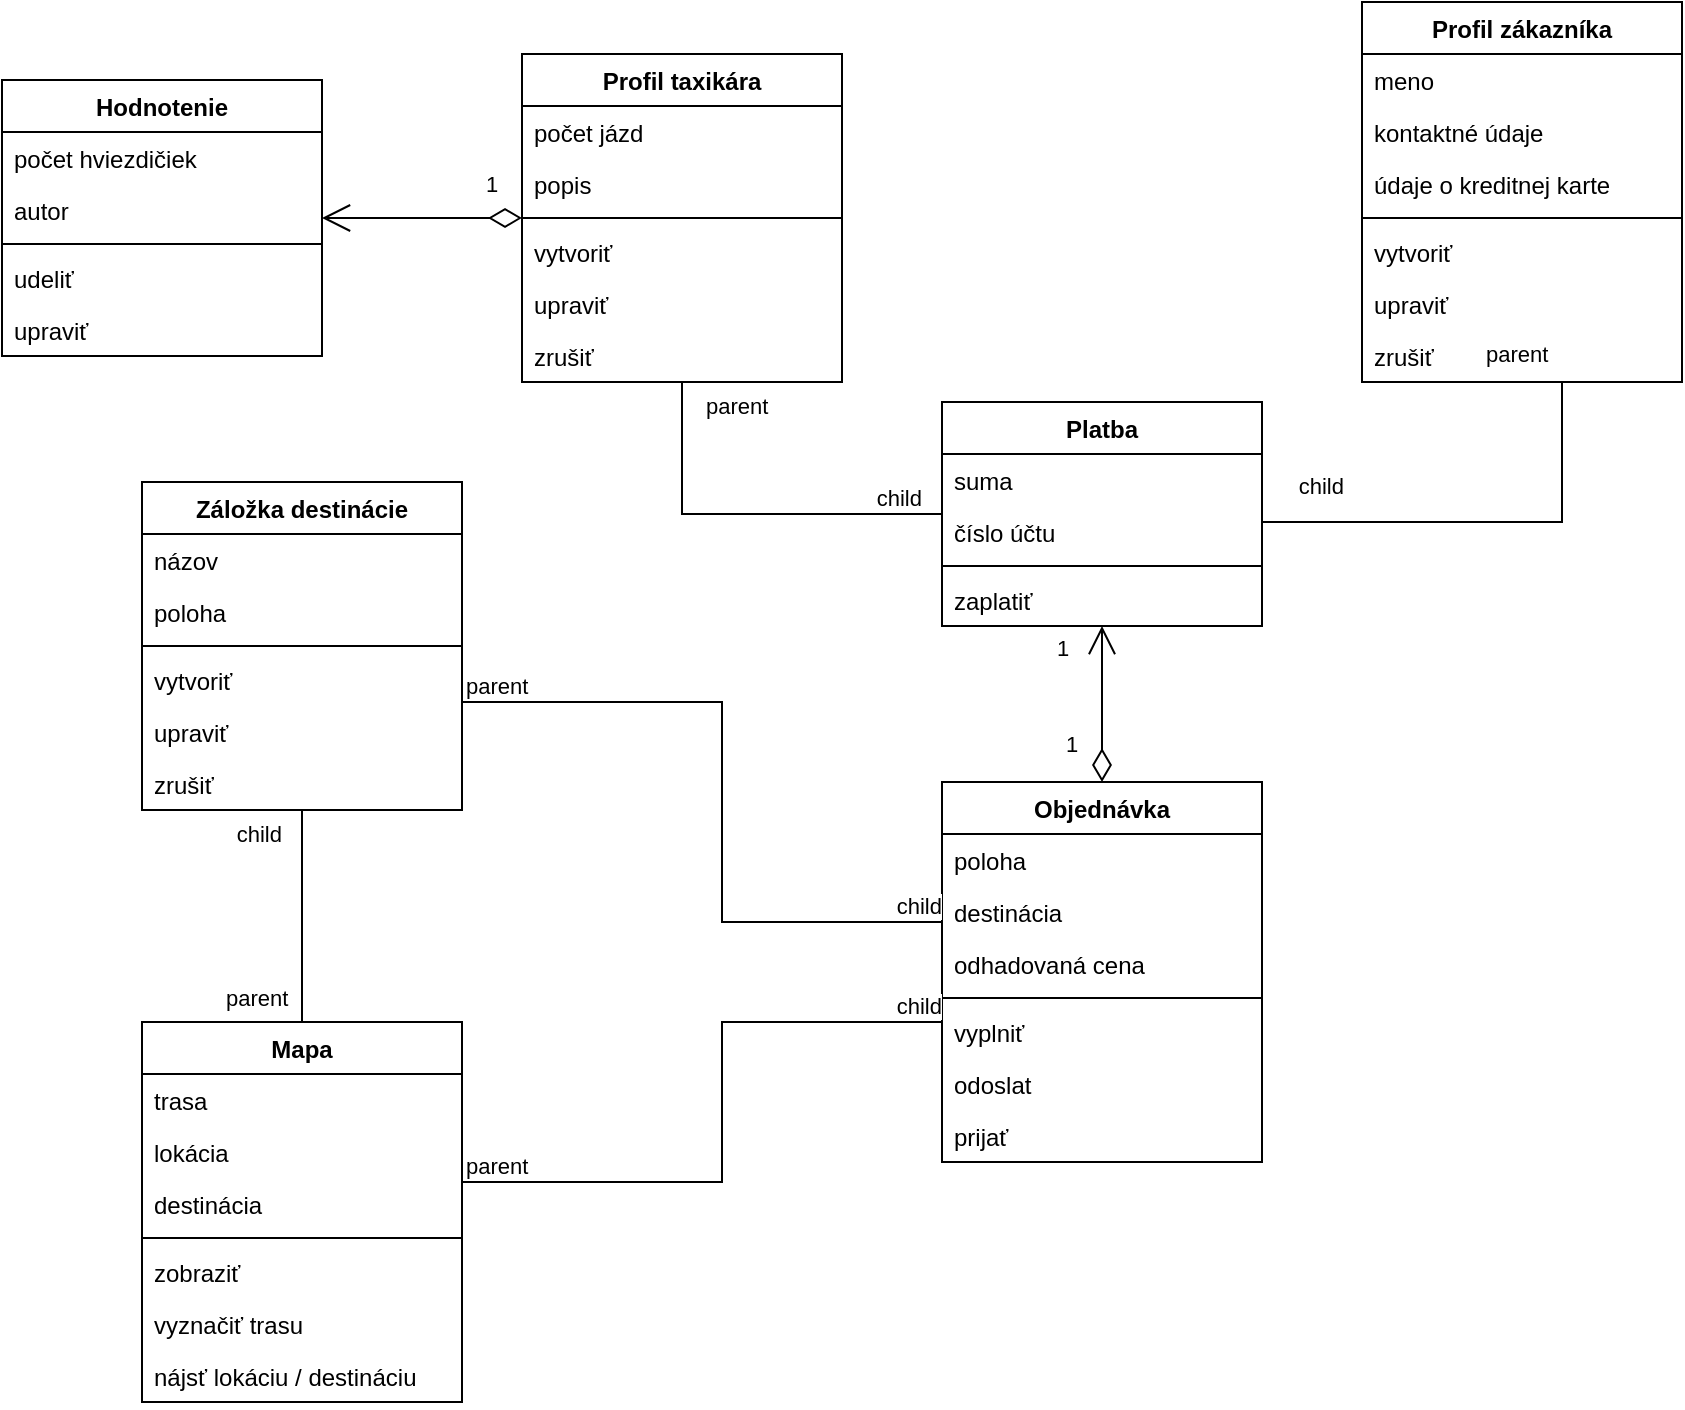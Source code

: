 <mxfile version="17.1.3" type="github">
  <diagram id="mN1ouyrNTuctR9NaxwXK" name="Page-1">
    <mxGraphModel dx="2073" dy="1894" grid="1" gridSize="10" guides="1" tooltips="1" connect="1" arrows="1" fold="1" page="1" pageScale="1" pageWidth="827" pageHeight="1169" math="0" shadow="0">
      <root>
        <mxCell id="0" />
        <mxCell id="1" parent="0" />
        <mxCell id="VDZjWGTv7sK5HXdo6hYH-1" value="Objednávka" style="swimlane;fontStyle=1;align=center;verticalAlign=top;childLayout=stackLayout;horizontal=1;startSize=26;horizontalStack=0;resizeParent=1;resizeParentMax=0;resizeLast=0;collapsible=1;marginBottom=0;" parent="1" vertex="1">
          <mxGeometry x="230" y="290" width="160" height="190" as="geometry" />
        </mxCell>
        <mxCell id="VDZjWGTv7sK5HXdo6hYH-2" value="poloha" style="text;strokeColor=none;fillColor=none;align=left;verticalAlign=top;spacingLeft=4;spacingRight=4;overflow=hidden;rotatable=0;points=[[0,0.5],[1,0.5]];portConstraint=eastwest;" parent="VDZjWGTv7sK5HXdo6hYH-1" vertex="1">
          <mxGeometry y="26" width="160" height="26" as="geometry" />
        </mxCell>
        <mxCell id="VDZjWGTv7sK5HXdo6hYH-36" value="destinácia" style="text;strokeColor=none;fillColor=none;align=left;verticalAlign=top;spacingLeft=4;spacingRight=4;overflow=hidden;rotatable=0;points=[[0,0.5],[1,0.5]];portConstraint=eastwest;" parent="VDZjWGTv7sK5HXdo6hYH-1" vertex="1">
          <mxGeometry y="52" width="160" height="26" as="geometry" />
        </mxCell>
        <mxCell id="o1BVJ0uTKJW_cMdWR_Qv-1" value="odhadovaná cena" style="text;strokeColor=none;fillColor=none;align=left;verticalAlign=top;spacingLeft=4;spacingRight=4;overflow=hidden;rotatable=0;points=[[0,0.5],[1,0.5]];portConstraint=eastwest;" parent="VDZjWGTv7sK5HXdo6hYH-1" vertex="1">
          <mxGeometry y="78" width="160" height="26" as="geometry" />
        </mxCell>
        <mxCell id="VDZjWGTv7sK5HXdo6hYH-3" value="" style="line;strokeWidth=1;fillColor=none;align=left;verticalAlign=middle;spacingTop=-1;spacingLeft=3;spacingRight=3;rotatable=0;labelPosition=right;points=[];portConstraint=eastwest;" parent="VDZjWGTv7sK5HXdo6hYH-1" vertex="1">
          <mxGeometry y="104" width="160" height="8" as="geometry" />
        </mxCell>
        <mxCell id="VDZjWGTv7sK5HXdo6hYH-4" value="vyplniť" style="text;strokeColor=none;fillColor=none;align=left;verticalAlign=top;spacingLeft=4;spacingRight=4;overflow=hidden;rotatable=0;points=[[0,0.5],[1,0.5]];portConstraint=eastwest;" parent="VDZjWGTv7sK5HXdo6hYH-1" vertex="1">
          <mxGeometry y="112" width="160" height="26" as="geometry" />
        </mxCell>
        <mxCell id="VDZjWGTv7sK5HXdo6hYH-37" value="odoslat" style="text;strokeColor=none;fillColor=none;align=left;verticalAlign=top;spacingLeft=4;spacingRight=4;overflow=hidden;rotatable=0;points=[[0,0.5],[1,0.5]];portConstraint=eastwest;" parent="VDZjWGTv7sK5HXdo6hYH-1" vertex="1">
          <mxGeometry y="138" width="160" height="26" as="geometry" />
        </mxCell>
        <mxCell id="VDZjWGTv7sK5HXdo6hYH-38" value="prijať" style="text;strokeColor=none;fillColor=none;align=left;verticalAlign=top;spacingLeft=4;spacingRight=4;overflow=hidden;rotatable=0;points=[[0,0.5],[1,0.5]];portConstraint=eastwest;" parent="VDZjWGTv7sK5HXdo6hYH-1" vertex="1">
          <mxGeometry y="164" width="160" height="26" as="geometry" />
        </mxCell>
        <mxCell id="VDZjWGTv7sK5HXdo6hYH-9" value="Hodnotenie" style="swimlane;fontStyle=1;align=center;verticalAlign=top;childLayout=stackLayout;horizontal=1;startSize=26;horizontalStack=0;resizeParent=1;resizeParentMax=0;resizeLast=0;collapsible=1;marginBottom=0;" parent="1" vertex="1">
          <mxGeometry x="-240" y="-61" width="160" height="138" as="geometry" />
        </mxCell>
        <mxCell id="VDZjWGTv7sK5HXdo6hYH-10" value="počet hviezdičiek" style="text;strokeColor=none;fillColor=none;align=left;verticalAlign=top;spacingLeft=4;spacingRight=4;overflow=hidden;rotatable=0;points=[[0,0.5],[1,0.5]];portConstraint=eastwest;" parent="VDZjWGTv7sK5HXdo6hYH-9" vertex="1">
          <mxGeometry y="26" width="160" height="26" as="geometry" />
        </mxCell>
        <mxCell id="VDZjWGTv7sK5HXdo6hYH-47" value="autor" style="text;strokeColor=none;fillColor=none;align=left;verticalAlign=top;spacingLeft=4;spacingRight=4;overflow=hidden;rotatable=0;points=[[0,0.5],[1,0.5]];portConstraint=eastwest;" parent="VDZjWGTv7sK5HXdo6hYH-9" vertex="1">
          <mxGeometry y="52" width="160" height="26" as="geometry" />
        </mxCell>
        <mxCell id="VDZjWGTv7sK5HXdo6hYH-11" value="" style="line;strokeWidth=1;fillColor=none;align=left;verticalAlign=middle;spacingTop=-1;spacingLeft=3;spacingRight=3;rotatable=0;labelPosition=right;points=[];portConstraint=eastwest;" parent="VDZjWGTv7sK5HXdo6hYH-9" vertex="1">
          <mxGeometry y="78" width="160" height="8" as="geometry" />
        </mxCell>
        <mxCell id="VDZjWGTv7sK5HXdo6hYH-12" value="udeliť" style="text;strokeColor=none;fillColor=none;align=left;verticalAlign=top;spacingLeft=4;spacingRight=4;overflow=hidden;rotatable=0;points=[[0,0.5],[1,0.5]];portConstraint=eastwest;" parent="VDZjWGTv7sK5HXdo6hYH-9" vertex="1">
          <mxGeometry y="86" width="160" height="26" as="geometry" />
        </mxCell>
        <mxCell id="VDZjWGTv7sK5HXdo6hYH-51" value="upraviť" style="text;strokeColor=none;fillColor=none;align=left;verticalAlign=top;spacingLeft=4;spacingRight=4;overflow=hidden;rotatable=0;points=[[0,0.5],[1,0.5]];portConstraint=eastwest;" parent="VDZjWGTv7sK5HXdo6hYH-9" vertex="1">
          <mxGeometry y="112" width="160" height="26" as="geometry" />
        </mxCell>
        <mxCell id="VDZjWGTv7sK5HXdo6hYH-13" value="Profil taxikára" style="swimlane;fontStyle=1;align=center;verticalAlign=top;childLayout=stackLayout;horizontal=1;startSize=26;horizontalStack=0;resizeParent=1;resizeParentMax=0;resizeLast=0;collapsible=1;marginBottom=0;" parent="1" vertex="1">
          <mxGeometry x="20" y="-74" width="160" height="164" as="geometry" />
        </mxCell>
        <mxCell id="VDZjWGTv7sK5HXdo6hYH-14" value="počet jázd" style="text;strokeColor=none;fillColor=none;align=left;verticalAlign=top;spacingLeft=4;spacingRight=4;overflow=hidden;rotatable=0;points=[[0,0.5],[1,0.5]];portConstraint=eastwest;" parent="VDZjWGTv7sK5HXdo6hYH-13" vertex="1">
          <mxGeometry y="26" width="160" height="26" as="geometry" />
        </mxCell>
        <mxCell id="VDZjWGTv7sK5HXdo6hYH-43" value="popis" style="text;strokeColor=none;fillColor=none;align=left;verticalAlign=top;spacingLeft=4;spacingRight=4;overflow=hidden;rotatable=0;points=[[0,0.5],[1,0.5]];portConstraint=eastwest;" parent="VDZjWGTv7sK5HXdo6hYH-13" vertex="1">
          <mxGeometry y="52" width="160" height="26" as="geometry" />
        </mxCell>
        <mxCell id="VDZjWGTv7sK5HXdo6hYH-15" value="" style="line;strokeWidth=1;fillColor=none;align=left;verticalAlign=middle;spacingTop=-1;spacingLeft=3;spacingRight=3;rotatable=0;labelPosition=right;points=[];portConstraint=eastwest;" parent="VDZjWGTv7sK5HXdo6hYH-13" vertex="1">
          <mxGeometry y="78" width="160" height="8" as="geometry" />
        </mxCell>
        <mxCell id="VDZjWGTv7sK5HXdo6hYH-16" value="vytvoriť" style="text;strokeColor=none;fillColor=none;align=left;verticalAlign=top;spacingLeft=4;spacingRight=4;overflow=hidden;rotatable=0;points=[[0,0.5],[1,0.5]];portConstraint=eastwest;" parent="VDZjWGTv7sK5HXdo6hYH-13" vertex="1">
          <mxGeometry y="86" width="160" height="26" as="geometry" />
        </mxCell>
        <mxCell id="VDZjWGTv7sK5HXdo6hYH-49" value="upraviť" style="text;strokeColor=none;fillColor=none;align=left;verticalAlign=top;spacingLeft=4;spacingRight=4;overflow=hidden;rotatable=0;points=[[0,0.5],[1,0.5]];portConstraint=eastwest;" parent="VDZjWGTv7sK5HXdo6hYH-13" vertex="1">
          <mxGeometry y="112" width="160" height="26" as="geometry" />
        </mxCell>
        <mxCell id="VDZjWGTv7sK5HXdo6hYH-50" value="zrušiť" style="text;strokeColor=none;fillColor=none;align=left;verticalAlign=top;spacingLeft=4;spacingRight=4;overflow=hidden;rotatable=0;points=[[0,0.5],[1,0.5]];portConstraint=eastwest;" parent="VDZjWGTv7sK5HXdo6hYH-13" vertex="1">
          <mxGeometry y="138" width="160" height="26" as="geometry" />
        </mxCell>
        <mxCell id="VDZjWGTv7sK5HXdo6hYH-52" value="Platba" style="swimlane;fontStyle=1;align=center;verticalAlign=top;childLayout=stackLayout;horizontal=1;startSize=26;horizontalStack=0;resizeParent=1;resizeParentMax=0;resizeLast=0;collapsible=1;marginBottom=0;" parent="1" vertex="1">
          <mxGeometry x="230" y="100" width="160" height="112" as="geometry" />
        </mxCell>
        <mxCell id="VDZjWGTv7sK5HXdo6hYH-58" value="suma" style="text;strokeColor=none;fillColor=none;align=left;verticalAlign=top;spacingLeft=4;spacingRight=4;overflow=hidden;rotatable=0;points=[[0,0.5],[1,0.5]];portConstraint=eastwest;" parent="VDZjWGTv7sK5HXdo6hYH-52" vertex="1">
          <mxGeometry y="26" width="160" height="26" as="geometry" />
        </mxCell>
        <mxCell id="VDZjWGTv7sK5HXdo6hYH-53" value="číslo účtu" style="text;strokeColor=none;fillColor=none;align=left;verticalAlign=top;spacingLeft=4;spacingRight=4;overflow=hidden;rotatable=0;points=[[0,0.5],[1,0.5]];portConstraint=eastwest;" parent="VDZjWGTv7sK5HXdo6hYH-52" vertex="1">
          <mxGeometry y="52" width="160" height="26" as="geometry" />
        </mxCell>
        <mxCell id="VDZjWGTv7sK5HXdo6hYH-54" value="" style="line;strokeWidth=1;fillColor=none;align=left;verticalAlign=middle;spacingTop=-1;spacingLeft=3;spacingRight=3;rotatable=0;labelPosition=right;points=[];portConstraint=eastwest;" parent="VDZjWGTv7sK5HXdo6hYH-52" vertex="1">
          <mxGeometry y="78" width="160" height="8" as="geometry" />
        </mxCell>
        <mxCell id="VDZjWGTv7sK5HXdo6hYH-55" value="zaplatiť" style="text;strokeColor=none;fillColor=none;align=left;verticalAlign=top;spacingLeft=4;spacingRight=4;overflow=hidden;rotatable=0;points=[[0,0.5],[1,0.5]];portConstraint=eastwest;" parent="VDZjWGTv7sK5HXdo6hYH-52" vertex="1">
          <mxGeometry y="86" width="160" height="26" as="geometry" />
        </mxCell>
        <mxCell id="jdFO0gg6krLH-1RtM8wd-1" value="Profil zákazníka" style="swimlane;fontStyle=1;align=center;verticalAlign=top;childLayout=stackLayout;horizontal=1;startSize=26;horizontalStack=0;resizeParent=1;resizeParentMax=0;resizeLast=0;collapsible=1;marginBottom=0;" parent="1" vertex="1">
          <mxGeometry x="440" y="-100" width="160" height="190" as="geometry" />
        </mxCell>
        <mxCell id="jdFO0gg6krLH-1RtM8wd-2" value="meno" style="text;strokeColor=none;fillColor=none;align=left;verticalAlign=top;spacingLeft=4;spacingRight=4;overflow=hidden;rotatable=0;points=[[0,0.5],[1,0.5]];portConstraint=eastwest;" parent="jdFO0gg6krLH-1RtM8wd-1" vertex="1">
          <mxGeometry y="26" width="160" height="26" as="geometry" />
        </mxCell>
        <mxCell id="C7E4gYj_CncNiSk5vlhF-28" value="kontaktné údaje" style="text;strokeColor=none;fillColor=none;align=left;verticalAlign=top;spacingLeft=4;spacingRight=4;overflow=hidden;rotatable=0;points=[[0,0.5],[1,0.5]];portConstraint=eastwest;" vertex="1" parent="jdFO0gg6krLH-1RtM8wd-1">
          <mxGeometry y="52" width="160" height="26" as="geometry" />
        </mxCell>
        <mxCell id="C7E4gYj_CncNiSk5vlhF-29" value="údaje o kreditnej karte" style="text;strokeColor=none;fillColor=none;align=left;verticalAlign=top;spacingLeft=4;spacingRight=4;overflow=hidden;rotatable=0;points=[[0,0.5],[1,0.5]];portConstraint=eastwest;" vertex="1" parent="jdFO0gg6krLH-1RtM8wd-1">
          <mxGeometry y="78" width="160" height="26" as="geometry" />
        </mxCell>
        <mxCell id="jdFO0gg6krLH-1RtM8wd-3" value="" style="line;strokeWidth=1;fillColor=none;align=left;verticalAlign=middle;spacingTop=-1;spacingLeft=3;spacingRight=3;rotatable=0;labelPosition=right;points=[];portConstraint=eastwest;" parent="jdFO0gg6krLH-1RtM8wd-1" vertex="1">
          <mxGeometry y="104" width="160" height="8" as="geometry" />
        </mxCell>
        <mxCell id="jdFO0gg6krLH-1RtM8wd-4" value="vytvoriť" style="text;strokeColor=none;fillColor=none;align=left;verticalAlign=top;spacingLeft=4;spacingRight=4;overflow=hidden;rotatable=0;points=[[0,0.5],[1,0.5]];portConstraint=eastwest;" parent="jdFO0gg6krLH-1RtM8wd-1" vertex="1">
          <mxGeometry y="112" width="160" height="26" as="geometry" />
        </mxCell>
        <mxCell id="C7E4gYj_CncNiSk5vlhF-30" value="upraviť" style="text;strokeColor=none;fillColor=none;align=left;verticalAlign=top;spacingLeft=4;spacingRight=4;overflow=hidden;rotatable=0;points=[[0,0.5],[1,0.5]];portConstraint=eastwest;" vertex="1" parent="jdFO0gg6krLH-1RtM8wd-1">
          <mxGeometry y="138" width="160" height="26" as="geometry" />
        </mxCell>
        <mxCell id="C7E4gYj_CncNiSk5vlhF-31" value="zrušiť" style="text;strokeColor=none;fillColor=none;align=left;verticalAlign=top;spacingLeft=4;spacingRight=4;overflow=hidden;rotatable=0;points=[[0,0.5],[1,0.5]];portConstraint=eastwest;" vertex="1" parent="jdFO0gg6krLH-1RtM8wd-1">
          <mxGeometry y="164" width="160" height="26" as="geometry" />
        </mxCell>
        <mxCell id="C7E4gYj_CncNiSk5vlhF-1" value="Mapa" style="swimlane;fontStyle=1;align=center;verticalAlign=top;childLayout=stackLayout;horizontal=1;startSize=26;horizontalStack=0;resizeParent=1;resizeParentMax=0;resizeLast=0;collapsible=1;marginBottom=0;" vertex="1" parent="1">
          <mxGeometry x="-170" y="410" width="160" height="190" as="geometry" />
        </mxCell>
        <mxCell id="C7E4gYj_CncNiSk5vlhF-2" value="trasa" style="text;strokeColor=none;fillColor=none;align=left;verticalAlign=top;spacingLeft=4;spacingRight=4;overflow=hidden;rotatable=0;points=[[0,0.5],[1,0.5]];portConstraint=eastwest;" vertex="1" parent="C7E4gYj_CncNiSk5vlhF-1">
          <mxGeometry y="26" width="160" height="26" as="geometry" />
        </mxCell>
        <mxCell id="C7E4gYj_CncNiSk5vlhF-35" value="lokácia" style="text;strokeColor=none;fillColor=none;align=left;verticalAlign=top;spacingLeft=4;spacingRight=4;overflow=hidden;rotatable=0;points=[[0,0.5],[1,0.5]];portConstraint=eastwest;" vertex="1" parent="C7E4gYj_CncNiSk5vlhF-1">
          <mxGeometry y="52" width="160" height="26" as="geometry" />
        </mxCell>
        <mxCell id="C7E4gYj_CncNiSk5vlhF-36" value="destinácia" style="text;strokeColor=none;fillColor=none;align=left;verticalAlign=top;spacingLeft=4;spacingRight=4;overflow=hidden;rotatable=0;points=[[0,0.5],[1,0.5]];portConstraint=eastwest;" vertex="1" parent="C7E4gYj_CncNiSk5vlhF-1">
          <mxGeometry y="78" width="160" height="26" as="geometry" />
        </mxCell>
        <mxCell id="C7E4gYj_CncNiSk5vlhF-3" value="" style="line;strokeWidth=1;fillColor=none;align=left;verticalAlign=middle;spacingTop=-1;spacingLeft=3;spacingRight=3;rotatable=0;labelPosition=right;points=[];portConstraint=eastwest;" vertex="1" parent="C7E4gYj_CncNiSk5vlhF-1">
          <mxGeometry y="104" width="160" height="8" as="geometry" />
        </mxCell>
        <mxCell id="C7E4gYj_CncNiSk5vlhF-4" value="zobraziť" style="text;strokeColor=none;fillColor=none;align=left;verticalAlign=top;spacingLeft=4;spacingRight=4;overflow=hidden;rotatable=0;points=[[0,0.5],[1,0.5]];portConstraint=eastwest;" vertex="1" parent="C7E4gYj_CncNiSk5vlhF-1">
          <mxGeometry y="112" width="160" height="26" as="geometry" />
        </mxCell>
        <mxCell id="C7E4gYj_CncNiSk5vlhF-37" value="vyznačiť trasu" style="text;strokeColor=none;fillColor=none;align=left;verticalAlign=top;spacingLeft=4;spacingRight=4;overflow=hidden;rotatable=0;points=[[0,0.5],[1,0.5]];portConstraint=eastwest;" vertex="1" parent="C7E4gYj_CncNiSk5vlhF-1">
          <mxGeometry y="138" width="160" height="26" as="geometry" />
        </mxCell>
        <mxCell id="C7E4gYj_CncNiSk5vlhF-38" value="nájsť lokáciu / destináciu" style="text;strokeColor=none;fillColor=none;align=left;verticalAlign=top;spacingLeft=4;spacingRight=4;overflow=hidden;rotatable=0;points=[[0,0.5],[1,0.5]];portConstraint=eastwest;" vertex="1" parent="C7E4gYj_CncNiSk5vlhF-1">
          <mxGeometry y="164" width="160" height="26" as="geometry" />
        </mxCell>
        <mxCell id="C7E4gYj_CncNiSk5vlhF-5" value="Záložka destinácie" style="swimlane;fontStyle=1;align=center;verticalAlign=top;childLayout=stackLayout;horizontal=1;startSize=26;horizontalStack=0;resizeParent=1;resizeParentMax=0;resizeLast=0;collapsible=1;marginBottom=0;" vertex="1" parent="1">
          <mxGeometry x="-170" y="140" width="160" height="164" as="geometry" />
        </mxCell>
        <mxCell id="C7E4gYj_CncNiSk5vlhF-6" value="názov" style="text;strokeColor=none;fillColor=none;align=left;verticalAlign=top;spacingLeft=4;spacingRight=4;overflow=hidden;rotatable=0;points=[[0,0.5],[1,0.5]];portConstraint=eastwest;" vertex="1" parent="C7E4gYj_CncNiSk5vlhF-5">
          <mxGeometry y="26" width="160" height="26" as="geometry" />
        </mxCell>
        <mxCell id="C7E4gYj_CncNiSk5vlhF-32" value="poloha" style="text;strokeColor=none;fillColor=none;align=left;verticalAlign=top;spacingLeft=4;spacingRight=4;overflow=hidden;rotatable=0;points=[[0,0.5],[1,0.5]];portConstraint=eastwest;" vertex="1" parent="C7E4gYj_CncNiSk5vlhF-5">
          <mxGeometry y="52" width="160" height="26" as="geometry" />
        </mxCell>
        <mxCell id="C7E4gYj_CncNiSk5vlhF-7" value="" style="line;strokeWidth=1;fillColor=none;align=left;verticalAlign=middle;spacingTop=-1;spacingLeft=3;spacingRight=3;rotatable=0;labelPosition=right;points=[];portConstraint=eastwest;" vertex="1" parent="C7E4gYj_CncNiSk5vlhF-5">
          <mxGeometry y="78" width="160" height="8" as="geometry" />
        </mxCell>
        <mxCell id="C7E4gYj_CncNiSk5vlhF-8" value="vytvoriť" style="text;strokeColor=none;fillColor=none;align=left;verticalAlign=top;spacingLeft=4;spacingRight=4;overflow=hidden;rotatable=0;points=[[0,0.5],[1,0.5]];portConstraint=eastwest;" vertex="1" parent="C7E4gYj_CncNiSk5vlhF-5">
          <mxGeometry y="86" width="160" height="26" as="geometry" />
        </mxCell>
        <mxCell id="C7E4gYj_CncNiSk5vlhF-33" value="upraviť" style="text;strokeColor=none;fillColor=none;align=left;verticalAlign=top;spacingLeft=4;spacingRight=4;overflow=hidden;rotatable=0;points=[[0,0.5],[1,0.5]];portConstraint=eastwest;" vertex="1" parent="C7E4gYj_CncNiSk5vlhF-5">
          <mxGeometry y="112" width="160" height="26" as="geometry" />
        </mxCell>
        <mxCell id="C7E4gYj_CncNiSk5vlhF-34" value="zrušiť" style="text;strokeColor=none;fillColor=none;align=left;verticalAlign=top;spacingLeft=4;spacingRight=4;overflow=hidden;rotatable=0;points=[[0,0.5],[1,0.5]];portConstraint=eastwest;" vertex="1" parent="C7E4gYj_CncNiSk5vlhF-5">
          <mxGeometry y="138" width="160" height="26" as="geometry" />
        </mxCell>
        <mxCell id="C7E4gYj_CncNiSk5vlhF-9" value="1" style="endArrow=open;html=1;endSize=12;startArrow=diamondThin;startSize=14;startFill=0;edgeStyle=orthogonalEdgeStyle;align=left;verticalAlign=bottom;rounded=0;" edge="1" parent="1" source="VDZjWGTv7sK5HXdo6hYH-13" target="VDZjWGTv7sK5HXdo6hYH-9">
          <mxGeometry x="-0.6" y="-8" relative="1" as="geometry">
            <mxPoint x="100" y="290" as="sourcePoint" />
            <mxPoint x="260" y="290" as="targetPoint" />
            <Array as="points" />
            <mxPoint as="offset" />
          </mxGeometry>
        </mxCell>
        <mxCell id="C7E4gYj_CncNiSk5vlhF-10" value="" style="endArrow=none;html=1;edgeStyle=orthogonalEdgeStyle;rounded=0;" edge="1" parent="1" source="C7E4gYj_CncNiSk5vlhF-5" target="VDZjWGTv7sK5HXdo6hYH-1">
          <mxGeometry relative="1" as="geometry">
            <mxPoint x="330" y="300" as="sourcePoint" />
            <mxPoint x="490" y="300" as="targetPoint" />
            <Array as="points">
              <mxPoint x="120" y="250" />
              <mxPoint x="120" y="360" />
            </Array>
          </mxGeometry>
        </mxCell>
        <mxCell id="C7E4gYj_CncNiSk5vlhF-11" value="parent" style="edgeLabel;resizable=0;html=1;align=left;verticalAlign=bottom;" connectable="0" vertex="1" parent="C7E4gYj_CncNiSk5vlhF-10">
          <mxGeometry x="-1" relative="1" as="geometry" />
        </mxCell>
        <mxCell id="C7E4gYj_CncNiSk5vlhF-12" value="child" style="edgeLabel;resizable=0;html=1;align=right;verticalAlign=bottom;" connectable="0" vertex="1" parent="C7E4gYj_CncNiSk5vlhF-10">
          <mxGeometry x="1" relative="1" as="geometry" />
        </mxCell>
        <mxCell id="C7E4gYj_CncNiSk5vlhF-13" value="" style="endArrow=none;html=1;edgeStyle=orthogonalEdgeStyle;rounded=0;" edge="1" parent="1" source="C7E4gYj_CncNiSk5vlhF-1" target="C7E4gYj_CncNiSk5vlhF-5">
          <mxGeometry relative="1" as="geometry">
            <mxPoint x="330" y="300" as="sourcePoint" />
            <mxPoint x="490" y="300" as="targetPoint" />
          </mxGeometry>
        </mxCell>
        <mxCell id="C7E4gYj_CncNiSk5vlhF-14" value="parent" style="edgeLabel;resizable=0;html=1;align=left;verticalAlign=bottom;" connectable="0" vertex="1" parent="C7E4gYj_CncNiSk5vlhF-13">
          <mxGeometry x="-1" relative="1" as="geometry">
            <mxPoint x="-40" y="-4" as="offset" />
          </mxGeometry>
        </mxCell>
        <mxCell id="C7E4gYj_CncNiSk5vlhF-15" value="child" style="edgeLabel;resizable=0;html=1;align=right;verticalAlign=bottom;" connectable="0" vertex="1" parent="C7E4gYj_CncNiSk5vlhF-13">
          <mxGeometry x="1" relative="1" as="geometry">
            <mxPoint x="-10" y="20" as="offset" />
          </mxGeometry>
        </mxCell>
        <mxCell id="C7E4gYj_CncNiSk5vlhF-16" value="" style="endArrow=none;html=1;edgeStyle=orthogonalEdgeStyle;rounded=0;" edge="1" parent="1" source="C7E4gYj_CncNiSk5vlhF-1" target="VDZjWGTv7sK5HXdo6hYH-1">
          <mxGeometry relative="1" as="geometry">
            <mxPoint x="330" y="300" as="sourcePoint" />
            <mxPoint x="490" y="300" as="targetPoint" />
            <Array as="points">
              <mxPoint x="120" y="490" />
              <mxPoint x="120" y="410" />
            </Array>
          </mxGeometry>
        </mxCell>
        <mxCell id="C7E4gYj_CncNiSk5vlhF-17" value="parent" style="edgeLabel;resizable=0;html=1;align=left;verticalAlign=bottom;" connectable="0" vertex="1" parent="C7E4gYj_CncNiSk5vlhF-16">
          <mxGeometry x="-1" relative="1" as="geometry" />
        </mxCell>
        <mxCell id="C7E4gYj_CncNiSk5vlhF-18" value="child" style="edgeLabel;resizable=0;html=1;align=right;verticalAlign=bottom;" connectable="0" vertex="1" parent="C7E4gYj_CncNiSk5vlhF-16">
          <mxGeometry x="1" relative="1" as="geometry" />
        </mxCell>
        <mxCell id="C7E4gYj_CncNiSk5vlhF-19" value="" style="endArrow=none;html=1;edgeStyle=orthogonalEdgeStyle;rounded=0;" edge="1" parent="1" source="VDZjWGTv7sK5HXdo6hYH-13" target="VDZjWGTv7sK5HXdo6hYH-52">
          <mxGeometry relative="1" as="geometry">
            <mxPoint x="100" y="290" as="sourcePoint" />
            <mxPoint x="260" y="290" as="targetPoint" />
            <Array as="points">
              <mxPoint x="100" y="156" />
            </Array>
          </mxGeometry>
        </mxCell>
        <mxCell id="C7E4gYj_CncNiSk5vlhF-20" value="parent" style="edgeLabel;resizable=0;html=1;align=left;verticalAlign=bottom;" connectable="0" vertex="1" parent="C7E4gYj_CncNiSk5vlhF-19">
          <mxGeometry x="-1" relative="1" as="geometry">
            <mxPoint x="10" y="20" as="offset" />
          </mxGeometry>
        </mxCell>
        <mxCell id="C7E4gYj_CncNiSk5vlhF-21" value="child" style="edgeLabel;resizable=0;html=1;align=right;verticalAlign=bottom;" connectable="0" vertex="1" parent="C7E4gYj_CncNiSk5vlhF-19">
          <mxGeometry x="1" relative="1" as="geometry">
            <mxPoint x="-10" as="offset" />
          </mxGeometry>
        </mxCell>
        <mxCell id="C7E4gYj_CncNiSk5vlhF-22" value="" style="endArrow=none;html=1;edgeStyle=orthogonalEdgeStyle;rounded=0;" edge="1" parent="1" source="jdFO0gg6krLH-1RtM8wd-1" target="VDZjWGTv7sK5HXdo6hYH-52">
          <mxGeometry relative="1" as="geometry">
            <mxPoint x="100" y="290" as="sourcePoint" />
            <mxPoint x="440" y="140" as="targetPoint" />
            <Array as="points">
              <mxPoint x="540" y="160" />
            </Array>
          </mxGeometry>
        </mxCell>
        <mxCell id="C7E4gYj_CncNiSk5vlhF-23" value="parent" style="edgeLabel;resizable=0;html=1;align=left;verticalAlign=bottom;" connectable="0" vertex="1" parent="C7E4gYj_CncNiSk5vlhF-22">
          <mxGeometry x="-1" relative="1" as="geometry">
            <mxPoint x="-40" y="-6" as="offset" />
          </mxGeometry>
        </mxCell>
        <mxCell id="C7E4gYj_CncNiSk5vlhF-24" value="child" style="edgeLabel;resizable=0;html=1;align=right;verticalAlign=bottom;" connectable="0" vertex="1" parent="C7E4gYj_CncNiSk5vlhF-22">
          <mxGeometry x="1" relative="1" as="geometry">
            <mxPoint x="41" y="-10" as="offset" />
          </mxGeometry>
        </mxCell>
        <mxCell id="C7E4gYj_CncNiSk5vlhF-39" value="1" style="endArrow=open;html=1;endSize=12;startArrow=diamondThin;startSize=14;startFill=0;edgeStyle=orthogonalEdgeStyle;align=left;verticalAlign=bottom;rounded=0;" edge="1" parent="1" source="VDZjWGTv7sK5HXdo6hYH-1" target="VDZjWGTv7sK5HXdo6hYH-52">
          <mxGeometry x="-0.744" y="20" relative="1" as="geometry">
            <mxPoint x="340" y="290" as="sourcePoint" />
            <mxPoint x="500" y="290" as="targetPoint" />
            <mxPoint as="offset" />
          </mxGeometry>
        </mxCell>
        <mxCell id="C7E4gYj_CncNiSk5vlhF-40" value="1" style="edgeLabel;html=1;align=center;verticalAlign=middle;resizable=0;points=[];" vertex="1" connectable="0" parent="C7E4gYj_CncNiSk5vlhF-39">
          <mxGeometry x="0.751" y="-2" relative="1" as="geometry">
            <mxPoint x="-22" y="1" as="offset" />
          </mxGeometry>
        </mxCell>
      </root>
    </mxGraphModel>
  </diagram>
</mxfile>

